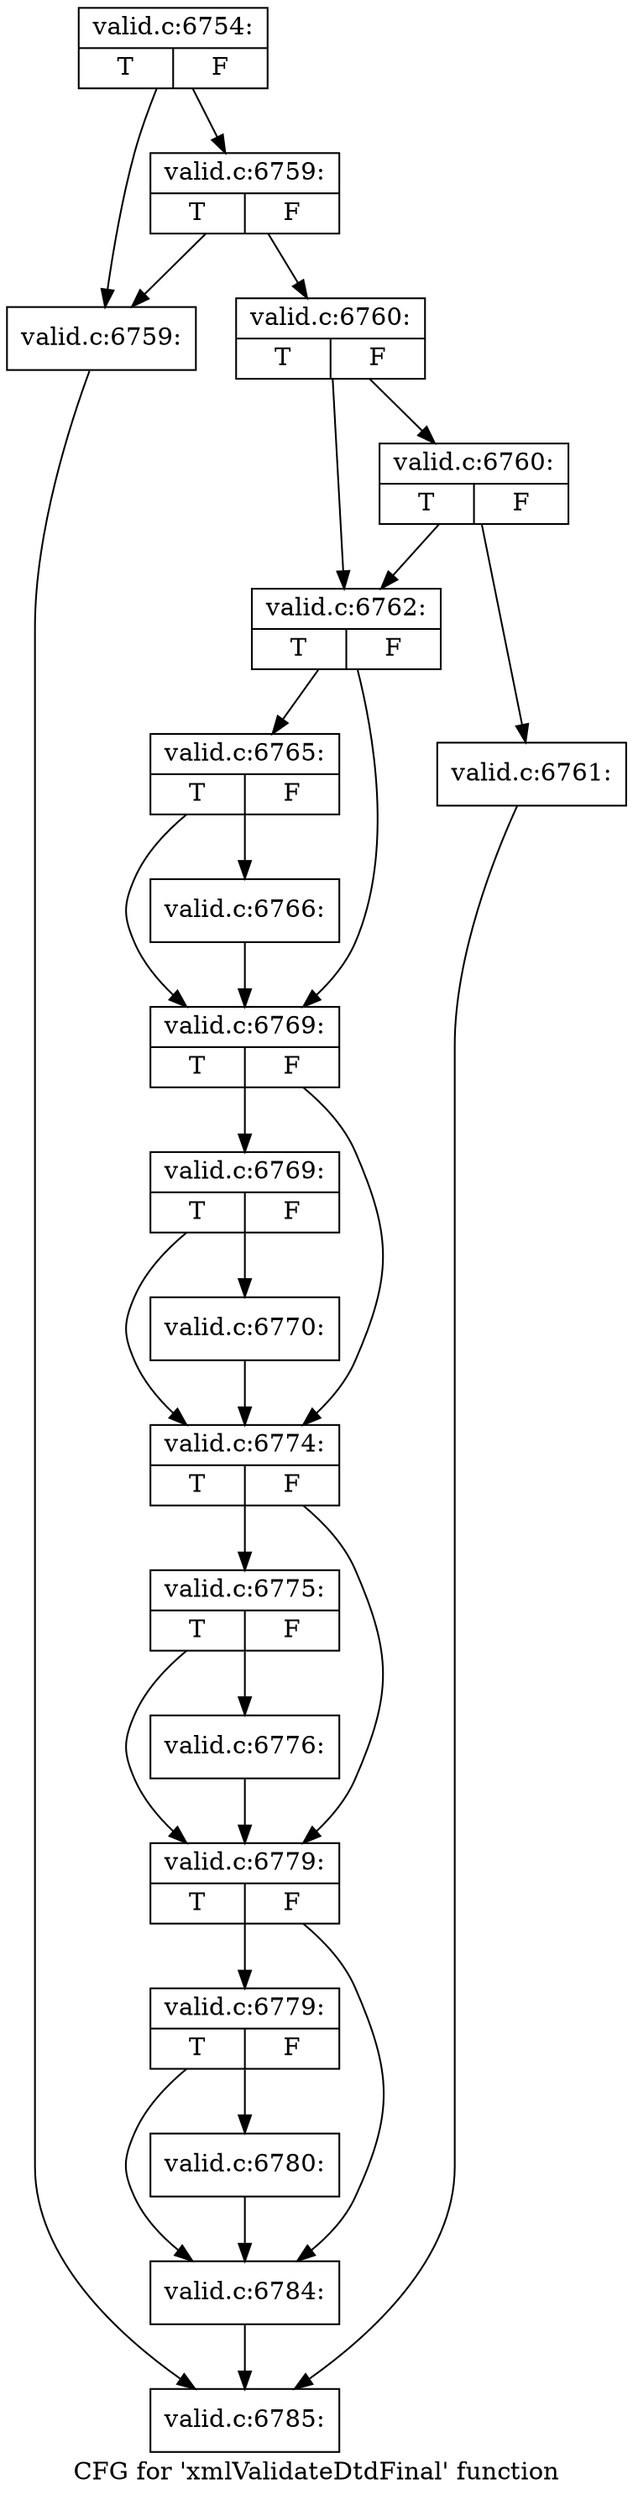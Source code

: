 digraph "CFG for 'xmlValidateDtdFinal' function" {
	label="CFG for 'xmlValidateDtdFinal' function";

	Node0x51e6070 [shape=record,label="{valid.c:6754:|{<s0>T|<s1>F}}"];
	Node0x51e6070 -> Node0x51eb440;
	Node0x51e6070 -> Node0x51eb4e0;
	Node0x51eb4e0 [shape=record,label="{valid.c:6759:|{<s0>T|<s1>F}}"];
	Node0x51eb4e0 -> Node0x51eb440;
	Node0x51eb4e0 -> Node0x51eb490;
	Node0x51eb440 [shape=record,label="{valid.c:6759:}"];
	Node0x51eb440 -> Node0x51dc410;
	Node0x51eb490 [shape=record,label="{valid.c:6760:|{<s0>T|<s1>F}}"];
	Node0x51eb490 -> Node0x51ebc40;
	Node0x51eb490 -> Node0x51ebbf0;
	Node0x51ebc40 [shape=record,label="{valid.c:6760:|{<s0>T|<s1>F}}"];
	Node0x51ebc40 -> Node0x51ebba0;
	Node0x51ebc40 -> Node0x51ebbf0;
	Node0x51ebba0 [shape=record,label="{valid.c:6761:}"];
	Node0x51ebba0 -> Node0x51dc410;
	Node0x51ebbf0 [shape=record,label="{valid.c:6762:|{<s0>T|<s1>F}}"];
	Node0x51ebbf0 -> Node0x51ecdb0;
	Node0x51ebbf0 -> Node0x51ecd60;
	Node0x51ecdb0 [shape=record,label="{valid.c:6765:|{<s0>T|<s1>F}}"];
	Node0x51ecdb0 -> Node0x51ecd10;
	Node0x51ecdb0 -> Node0x51ecd60;
	Node0x51ecd10 [shape=record,label="{valid.c:6766:}"];
	Node0x51ecd10 -> Node0x51ecd60;
	Node0x51ecd60 [shape=record,label="{valid.c:6769:|{<s0>T|<s1>F}}"];
	Node0x51ecd60 -> Node0x4c08600;
	Node0x51ecd60 -> Node0x51ed820;
	Node0x4c08600 [shape=record,label="{valid.c:6769:|{<s0>T|<s1>F}}"];
	Node0x4c08600 -> Node0x51ee310;
	Node0x4c08600 -> Node0x51ed820;
	Node0x51ee310 [shape=record,label="{valid.c:6770:}"];
	Node0x51ee310 -> Node0x51ed820;
	Node0x51ed820 [shape=record,label="{valid.c:6774:|{<s0>T|<s1>F}}"];
	Node0x51ed820 -> Node0x51f0640;
	Node0x51ed820 -> Node0x51ee290;
	Node0x51f0640 [shape=record,label="{valid.c:6775:|{<s0>T|<s1>F}}"];
	Node0x51f0640 -> Node0x51efc30;
	Node0x51f0640 -> Node0x51ee290;
	Node0x51efc30 [shape=record,label="{valid.c:6776:}"];
	Node0x51efc30 -> Node0x51ee290;
	Node0x51ee290 [shape=record,label="{valid.c:6779:|{<s0>T|<s1>F}}"];
	Node0x51ee290 -> Node0x51f1340;
	Node0x51ee290 -> Node0x51f12f0;
	Node0x51f1340 [shape=record,label="{valid.c:6779:|{<s0>T|<s1>F}}"];
	Node0x51f1340 -> Node0x51f12a0;
	Node0x51f1340 -> Node0x51f12f0;
	Node0x51f12a0 [shape=record,label="{valid.c:6780:}"];
	Node0x51f12a0 -> Node0x51f12f0;
	Node0x51f12f0 [shape=record,label="{valid.c:6784:}"];
	Node0x51f12f0 -> Node0x51dc410;
	Node0x51dc410 [shape=record,label="{valid.c:6785:}"];
}
